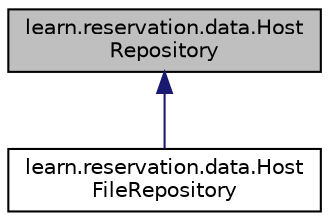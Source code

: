 digraph "learn.reservation.data.HostRepository"
{
 // LATEX_PDF_SIZE
  edge [fontname="Helvetica",fontsize="10",labelfontname="Helvetica",labelfontsize="10"];
  node [fontname="Helvetica",fontsize="10",shape=record];
  Node1 [label="learn.reservation.data.Host\lRepository",height=0.2,width=0.4,color="black", fillcolor="grey75", style="filled", fontcolor="black",tooltip=" "];
  Node1 -> Node2 [dir="back",color="midnightblue",fontsize="10",style="solid",fontname="Helvetica"];
  Node2 [label="learn.reservation.data.Host\lFileRepository",height=0.2,width=0.4,color="black", fillcolor="white", style="filled",URL="$classlearn_1_1reservation_1_1data_1_1_host_file_repository.html",tooltip=" "];
}

